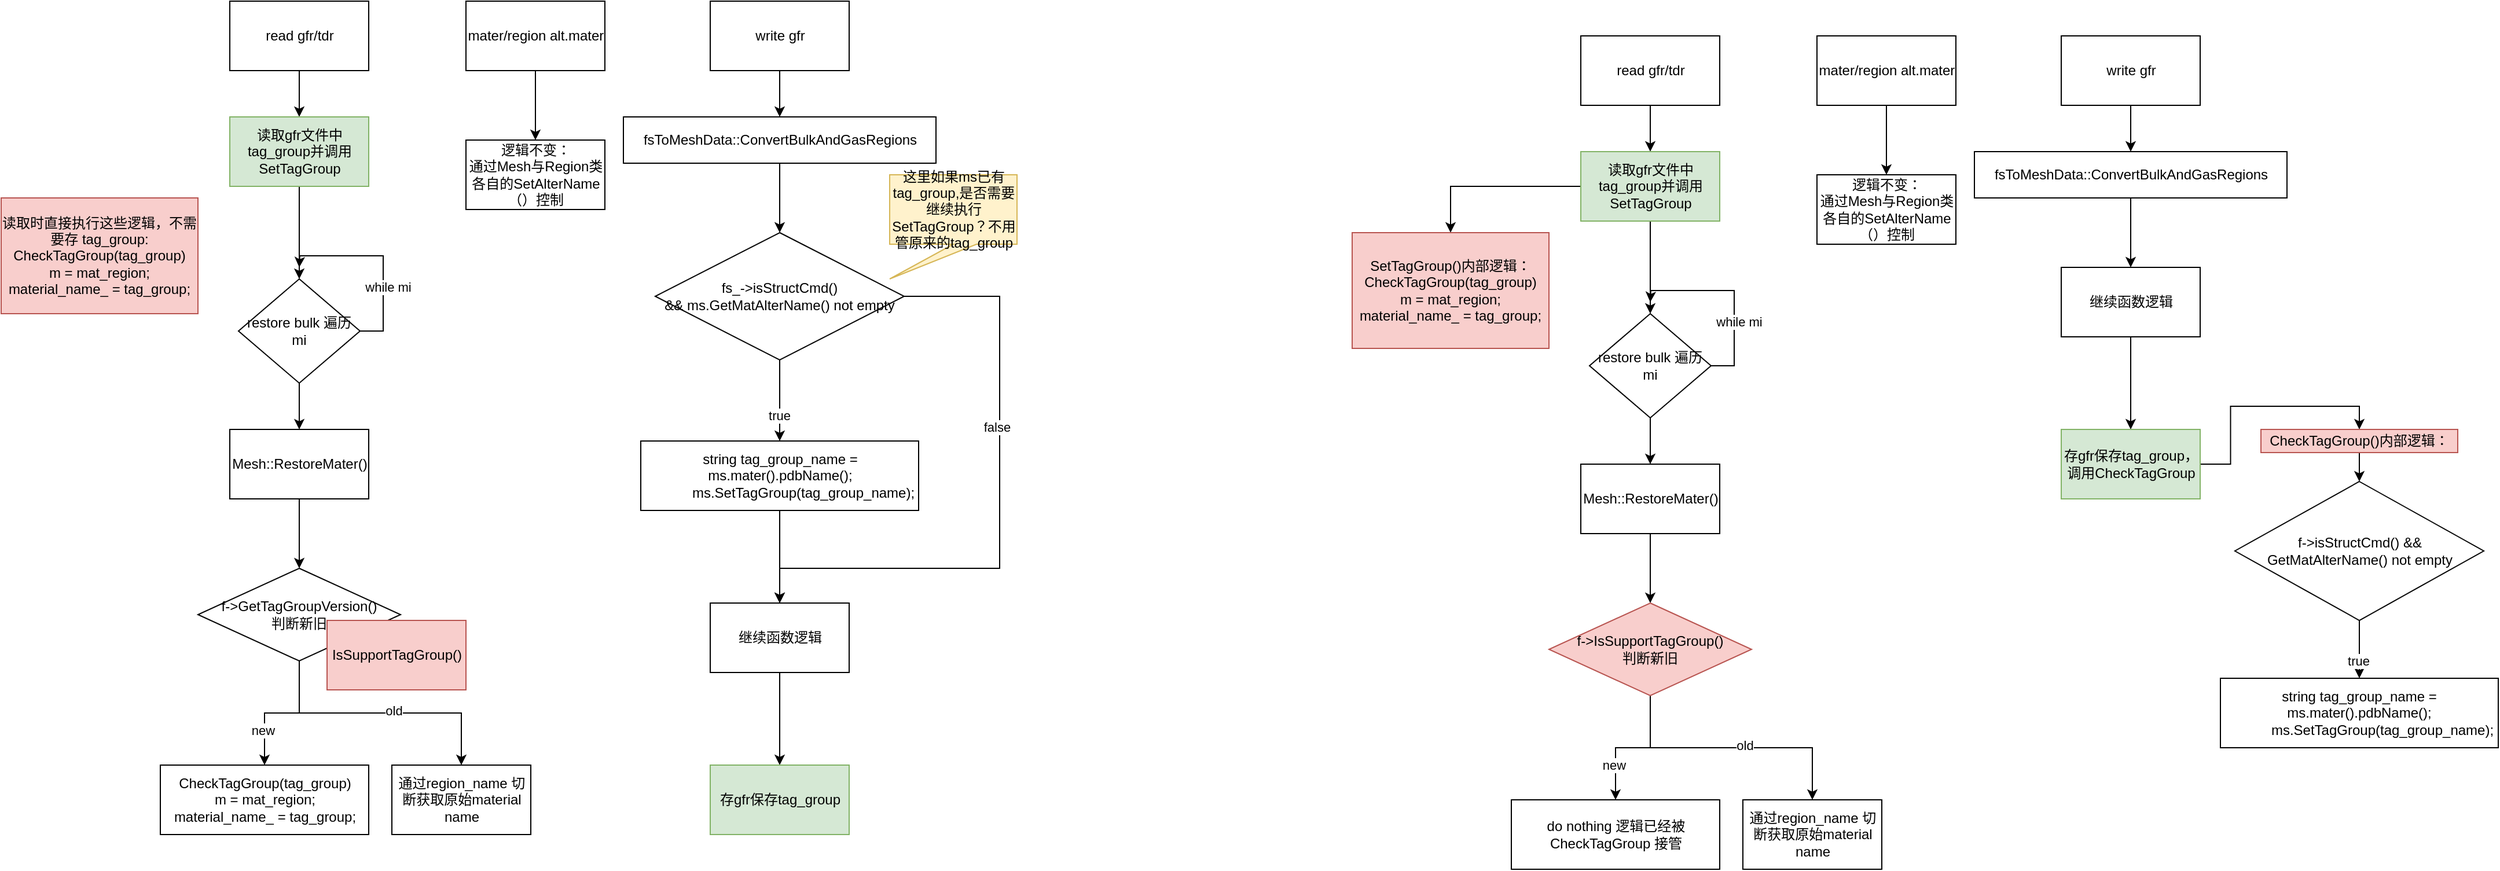 <mxfile version="28.2.4">
  <diagram name="第 1 页" id="zQ5DOcV0YgHfXO1Tq6L7">
    <mxGraphModel dx="3025" dy="719" grid="1" gridSize="10" guides="1" tooltips="1" connect="1" arrows="1" fold="1" page="1" pageScale="1" pageWidth="827" pageHeight="1169" math="0" shadow="0">
      <root>
        <mxCell id="0" />
        <mxCell id="1" parent="0" />
        <mxCell id="tamCuUPaQzQzVOTZNICU-41" value="" style="edgeStyle=orthogonalEdgeStyle;rounded=0;orthogonalLoop=1;jettySize=auto;html=1;" edge="1" parent="1" source="tamCuUPaQzQzVOTZNICU-1" target="tamCuUPaQzQzVOTZNICU-40">
          <mxGeometry relative="1" as="geometry" />
        </mxCell>
        <mxCell id="tamCuUPaQzQzVOTZNICU-1" value="read gfr/tdr" style="rounded=0;whiteSpace=wrap;html=1;" vertex="1" parent="1">
          <mxGeometry x="-679.5" width="120" height="60" as="geometry" />
        </mxCell>
        <mxCell id="tamCuUPaQzQzVOTZNICU-10" style="edgeStyle=orthogonalEdgeStyle;rounded=0;orthogonalLoop=1;jettySize=auto;html=1;exitX=0.5;exitY=1;exitDx=0;exitDy=0;" edge="1" parent="1" source="tamCuUPaQzQzVOTZNICU-3" target="tamCuUPaQzQzVOTZNICU-8">
          <mxGeometry relative="1" as="geometry" />
        </mxCell>
        <mxCell id="tamCuUPaQzQzVOTZNICU-11" style="edgeStyle=orthogonalEdgeStyle;rounded=0;orthogonalLoop=1;jettySize=auto;html=1;exitX=1;exitY=0.5;exitDx=0;exitDy=0;" edge="1" parent="1" source="tamCuUPaQzQzVOTZNICU-3">
          <mxGeometry relative="1" as="geometry">
            <mxPoint x="-619.5" y="230" as="targetPoint" />
          </mxGeometry>
        </mxCell>
        <mxCell id="tamCuUPaQzQzVOTZNICU-21" value="while mi" style="edgeLabel;html=1;align=center;verticalAlign=middle;resizable=0;points=[];" vertex="1" connectable="0" parent="tamCuUPaQzQzVOTZNICU-11">
          <mxGeometry x="-0.307" y="-3" relative="1" as="geometry">
            <mxPoint x="1" as="offset" />
          </mxGeometry>
        </mxCell>
        <mxCell id="tamCuUPaQzQzVOTZNICU-3" value="restore bulk 遍历 mi" style="rhombus;whiteSpace=wrap;html=1;" vertex="1" parent="1">
          <mxGeometry x="-672" y="240" width="105" height="90" as="geometry" />
        </mxCell>
        <mxCell id="tamCuUPaQzQzVOTZNICU-5" style="edgeStyle=orthogonalEdgeStyle;rounded=0;orthogonalLoop=1;jettySize=auto;html=1;" edge="1" parent="1" source="tamCuUPaQzQzVOTZNICU-4">
          <mxGeometry relative="1" as="geometry">
            <mxPoint x="-415.5" y="120" as="targetPoint" />
          </mxGeometry>
        </mxCell>
        <mxCell id="tamCuUPaQzQzVOTZNICU-4" value="mater/region alt.mater" style="rounded=0;whiteSpace=wrap;html=1;" vertex="1" parent="1">
          <mxGeometry x="-475.5" width="120" height="60" as="geometry" />
        </mxCell>
        <mxCell id="tamCuUPaQzQzVOTZNICU-6" value="逻辑不变：&lt;div&gt;通过Mesh与Region类各自的SetAlterName（）控制&lt;/div&gt;" style="rounded=0;whiteSpace=wrap;html=1;" vertex="1" parent="1">
          <mxGeometry x="-475.5" y="120" width="120" height="60" as="geometry" />
        </mxCell>
        <mxCell id="tamCuUPaQzQzVOTZNICU-12" style="edgeStyle=orthogonalEdgeStyle;rounded=0;orthogonalLoop=1;jettySize=auto;html=1;exitX=0.5;exitY=1;exitDx=0;exitDy=0;" edge="1" parent="1" source="tamCuUPaQzQzVOTZNICU-8">
          <mxGeometry relative="1" as="geometry">
            <mxPoint x="-619.5" y="490" as="targetPoint" />
          </mxGeometry>
        </mxCell>
        <mxCell id="tamCuUPaQzQzVOTZNICU-8" value="&lt;span style=&quot;text-align: left;&quot;&gt;Mesh::RestoreMater()&lt;/span&gt;" style="rounded=0;whiteSpace=wrap;html=1;" vertex="1" parent="1">
          <mxGeometry x="-679.5" y="370" width="120" height="60" as="geometry" />
        </mxCell>
        <mxCell id="tamCuUPaQzQzVOTZNICU-16" value="" style="edgeStyle=orthogonalEdgeStyle;rounded=0;orthogonalLoop=1;jettySize=auto;html=1;" edge="1" parent="1" source="tamCuUPaQzQzVOTZNICU-13" target="tamCuUPaQzQzVOTZNICU-15">
          <mxGeometry relative="1" as="geometry" />
        </mxCell>
        <mxCell id="tamCuUPaQzQzVOTZNICU-19" value="new" style="edgeLabel;html=1;align=center;verticalAlign=middle;resizable=0;points=[];" vertex="1" connectable="0" parent="tamCuUPaQzQzVOTZNICU-16">
          <mxGeometry x="0.5" y="-2" relative="1" as="geometry">
            <mxPoint as="offset" />
          </mxGeometry>
        </mxCell>
        <mxCell id="tamCuUPaQzQzVOTZNICU-18" value="" style="edgeStyle=orthogonalEdgeStyle;rounded=0;orthogonalLoop=1;jettySize=auto;html=1;" edge="1" parent="1" source="tamCuUPaQzQzVOTZNICU-13" target="tamCuUPaQzQzVOTZNICU-17">
          <mxGeometry relative="1" as="geometry" />
        </mxCell>
        <mxCell id="tamCuUPaQzQzVOTZNICU-20" value="old" style="edgeLabel;html=1;align=center;verticalAlign=middle;resizable=0;points=[];" vertex="1" connectable="0" parent="tamCuUPaQzQzVOTZNICU-18">
          <mxGeometry x="0.096" y="2" relative="1" as="geometry">
            <mxPoint as="offset" />
          </mxGeometry>
        </mxCell>
        <mxCell id="tamCuUPaQzQzVOTZNICU-13" value="f-&amp;gt;GetTagGroupVersion()&lt;div&gt;判断新旧&lt;/div&gt;" style="rhombus;whiteSpace=wrap;html=1;" vertex="1" parent="1">
          <mxGeometry x="-707" y="490" width="175" height="80" as="geometry" />
        </mxCell>
        <mxCell id="tamCuUPaQzQzVOTZNICU-15" value="CheckTagGroup(tag_group)&lt;div&gt;&lt;span style=&quot;background-color: transparent; color: light-dark(rgb(0, 0, 0), rgb(255, 255, 255));&quot;&gt;m = mat_region;&lt;/span&gt;&lt;div&gt;&lt;div&gt;material_name_ = tag_group;&lt;/div&gt;&lt;/div&gt;&lt;/div&gt;" style="whiteSpace=wrap;html=1;" vertex="1" parent="1">
          <mxGeometry x="-739.5" y="660" width="180" height="60" as="geometry" />
        </mxCell>
        <mxCell id="tamCuUPaQzQzVOTZNICU-17" value="通过region_name 切断获取原始material name" style="whiteSpace=wrap;html=1;" vertex="1" parent="1">
          <mxGeometry x="-539.5" y="660" width="120" height="60" as="geometry" />
        </mxCell>
        <mxCell id="tamCuUPaQzQzVOTZNICU-24" value="" style="edgeStyle=orthogonalEdgeStyle;rounded=0;orthogonalLoop=1;jettySize=auto;html=1;" edge="1" parent="1" source="tamCuUPaQzQzVOTZNICU-22" target="tamCuUPaQzQzVOTZNICU-23">
          <mxGeometry relative="1" as="geometry" />
        </mxCell>
        <mxCell id="tamCuUPaQzQzVOTZNICU-22" value="write gfr" style="rounded=0;whiteSpace=wrap;html=1;" vertex="1" parent="1">
          <mxGeometry x="-264.5" width="120" height="60" as="geometry" />
        </mxCell>
        <mxCell id="tamCuUPaQzQzVOTZNICU-29" value="" style="edgeStyle=orthogonalEdgeStyle;rounded=0;orthogonalLoop=1;jettySize=auto;html=1;" edge="1" parent="1" source="tamCuUPaQzQzVOTZNICU-23" target="tamCuUPaQzQzVOTZNICU-28">
          <mxGeometry relative="1" as="geometry" />
        </mxCell>
        <mxCell id="tamCuUPaQzQzVOTZNICU-23" value="fsToMeshData::ConvertBulkAndGasRegions" style="rounded=0;whiteSpace=wrap;html=1;" vertex="1" parent="1">
          <mxGeometry x="-339.5" y="100" width="270" height="40" as="geometry" />
        </mxCell>
        <mxCell id="tamCuUPaQzQzVOTZNICU-32" value="" style="edgeStyle=orthogonalEdgeStyle;rounded=0;orthogonalLoop=1;jettySize=auto;html=1;" edge="1" parent="1" source="tamCuUPaQzQzVOTZNICU-28" target="tamCuUPaQzQzVOTZNICU-31">
          <mxGeometry relative="1" as="geometry" />
        </mxCell>
        <mxCell id="tamCuUPaQzQzVOTZNICU-33" value="true" style="edgeLabel;html=1;align=center;verticalAlign=middle;resizable=0;points=[];" vertex="1" connectable="0" parent="tamCuUPaQzQzVOTZNICU-32">
          <mxGeometry x="0.371" y="-1" relative="1" as="geometry">
            <mxPoint as="offset" />
          </mxGeometry>
        </mxCell>
        <mxCell id="tamCuUPaQzQzVOTZNICU-38" style="edgeStyle=orthogonalEdgeStyle;rounded=0;orthogonalLoop=1;jettySize=auto;html=1;entryX=0.5;entryY=0;entryDx=0;entryDy=0;" edge="1" parent="1" source="tamCuUPaQzQzVOTZNICU-28" target="tamCuUPaQzQzVOTZNICU-36">
          <mxGeometry relative="1" as="geometry">
            <mxPoint x="15.5" y="520" as="targetPoint" />
            <Array as="points">
              <mxPoint x="-14.5" y="255" />
              <mxPoint x="-14.5" y="490" />
              <mxPoint x="-204.5" y="490" />
            </Array>
          </mxGeometry>
        </mxCell>
        <mxCell id="tamCuUPaQzQzVOTZNICU-39" value="false" style="edgeLabel;html=1;align=center;verticalAlign=middle;resizable=0;points=[];" vertex="1" connectable="0" parent="tamCuUPaQzQzVOTZNICU-38">
          <mxGeometry x="-0.276" y="-3" relative="1" as="geometry">
            <mxPoint y="1" as="offset" />
          </mxGeometry>
        </mxCell>
        <mxCell id="tamCuUPaQzQzVOTZNICU-28" value="fs_-&amp;gt;isStructCmd() &amp;amp;&amp;amp;&amp;nbsp;ms.GetMatAlterName() not empty" style="rhombus;whiteSpace=wrap;html=1;rounded=0;" vertex="1" parent="1">
          <mxGeometry x="-312" y="200" width="215" height="110" as="geometry" />
        </mxCell>
        <mxCell id="tamCuUPaQzQzVOTZNICU-37" value="" style="edgeStyle=orthogonalEdgeStyle;rounded=0;orthogonalLoop=1;jettySize=auto;html=1;" edge="1" parent="1" source="tamCuUPaQzQzVOTZNICU-31" target="tamCuUPaQzQzVOTZNICU-36">
          <mxGeometry relative="1" as="geometry" />
        </mxCell>
        <mxCell id="tamCuUPaQzQzVOTZNICU-31" value="&lt;div&gt;string tag_group_name = ms.mater().pdbName();&lt;/div&gt;&lt;div&gt;&amp;nbsp; &amp;nbsp; &amp;nbsp; &amp;nbsp; &amp;nbsp; &amp;nbsp; ms.SetTagGroup(tag_group_name);&lt;/div&gt;" style="whiteSpace=wrap;html=1;rounded=0;" vertex="1" parent="1">
          <mxGeometry x="-324.5" y="380" width="240" height="60" as="geometry" />
        </mxCell>
        <mxCell id="tamCuUPaQzQzVOTZNICU-45" value="" style="edgeStyle=orthogonalEdgeStyle;rounded=0;orthogonalLoop=1;jettySize=auto;html=1;" edge="1" parent="1" source="tamCuUPaQzQzVOTZNICU-36" target="tamCuUPaQzQzVOTZNICU-44">
          <mxGeometry relative="1" as="geometry" />
        </mxCell>
        <mxCell id="tamCuUPaQzQzVOTZNICU-36" value="继续函数逻辑" style="whiteSpace=wrap;html=1;rounded=0;" vertex="1" parent="1">
          <mxGeometry x="-264.5" y="520" width="120" height="60" as="geometry" />
        </mxCell>
        <mxCell id="tamCuUPaQzQzVOTZNICU-42" style="edgeStyle=orthogonalEdgeStyle;rounded=0;orthogonalLoop=1;jettySize=auto;html=1;" edge="1" parent="1" source="tamCuUPaQzQzVOTZNICU-40" target="tamCuUPaQzQzVOTZNICU-3">
          <mxGeometry relative="1" as="geometry" />
        </mxCell>
        <mxCell id="tamCuUPaQzQzVOTZNICU-40" value="读取gfr文件中tag_group并调用SetTagGroup" style="whiteSpace=wrap;html=1;rounded=0;fillColor=#d5e8d4;strokeColor=#82b366;" vertex="1" parent="1">
          <mxGeometry x="-679.5" y="100" width="120" height="60" as="geometry" />
        </mxCell>
        <mxCell id="tamCuUPaQzQzVOTZNICU-44" value="存gfr保存tag_group" style="whiteSpace=wrap;html=1;rounded=0;fillColor=#d5e8d4;strokeColor=#82b366;" vertex="1" parent="1">
          <mxGeometry x="-264.5" y="660" width="120" height="60" as="geometry" />
        </mxCell>
        <mxCell id="tamCuUPaQzQzVOTZNICU-46" value="这里如果ms已有tag_group,是否需要继续执行SetTagGroup？不用管原来的tag_group" style="shape=callout;whiteSpace=wrap;html=1;perimeter=calloutPerimeter;fillColor=#fff2cc;strokeColor=#d6b656;position2=0;rotation=0;" vertex="1" parent="1">
          <mxGeometry x="-109.5" y="150" width="110" height="90" as="geometry" />
        </mxCell>
        <mxCell id="tamCuUPaQzQzVOTZNICU-47" value="&lt;span style=&quot;text-align: left;&quot;&gt;IsSupportTagGroup()&lt;/span&gt;" style="rounded=0;whiteSpace=wrap;html=1;fillColor=#f8cecc;strokeColor=#b85450;" vertex="1" parent="1">
          <mxGeometry x="-595.5" y="535" width="120" height="60" as="geometry" />
        </mxCell>
        <mxCell id="tamCuUPaQzQzVOTZNICU-48" value="&lt;div&gt;读取时直接执行这些逻辑，不需要存 tag_group:&lt;/div&gt;CheckTagGroup(tag_group)&lt;div&gt;&lt;span style=&quot;background-color: transparent; color: light-dark(rgb(0, 0, 0), rgb(255, 255, 255));&quot;&gt;m = mat_region;&lt;/span&gt;&lt;div&gt;material_name_ = tag_group;&lt;/div&gt;&lt;/div&gt;" style="rounded=0;whiteSpace=wrap;html=1;fillColor=#f8cecc;strokeColor=#b85450;" vertex="1" parent="1">
          <mxGeometry x="-877" y="170" width="170" height="100" as="geometry" />
        </mxCell>
        <mxCell id="tamCuUPaQzQzVOTZNICU-50" value="" style="edgeStyle=orthogonalEdgeStyle;rounded=0;orthogonalLoop=1;jettySize=auto;html=1;" edge="1" parent="1" source="tamCuUPaQzQzVOTZNICU-51" target="tamCuUPaQzQzVOTZNICU-82">
          <mxGeometry relative="1" as="geometry" />
        </mxCell>
        <mxCell id="tamCuUPaQzQzVOTZNICU-51" value="read gfr/tdr" style="rounded=0;whiteSpace=wrap;html=1;" vertex="1" parent="1">
          <mxGeometry x="487.5" y="30" width="120" height="60" as="geometry" />
        </mxCell>
        <mxCell id="tamCuUPaQzQzVOTZNICU-52" style="edgeStyle=orthogonalEdgeStyle;rounded=0;orthogonalLoop=1;jettySize=auto;html=1;exitX=0.5;exitY=1;exitDx=0;exitDy=0;" edge="1" parent="1" source="tamCuUPaQzQzVOTZNICU-55" target="tamCuUPaQzQzVOTZNICU-60">
          <mxGeometry relative="1" as="geometry" />
        </mxCell>
        <mxCell id="tamCuUPaQzQzVOTZNICU-53" style="edgeStyle=orthogonalEdgeStyle;rounded=0;orthogonalLoop=1;jettySize=auto;html=1;exitX=1;exitY=0.5;exitDx=0;exitDy=0;" edge="1" parent="1" source="tamCuUPaQzQzVOTZNICU-55">
          <mxGeometry relative="1" as="geometry">
            <mxPoint x="547.5" y="260" as="targetPoint" />
          </mxGeometry>
        </mxCell>
        <mxCell id="tamCuUPaQzQzVOTZNICU-54" value="while mi" style="edgeLabel;html=1;align=center;verticalAlign=middle;resizable=0;points=[];" vertex="1" connectable="0" parent="tamCuUPaQzQzVOTZNICU-53">
          <mxGeometry x="-0.307" y="-3" relative="1" as="geometry">
            <mxPoint x="1" as="offset" />
          </mxGeometry>
        </mxCell>
        <mxCell id="tamCuUPaQzQzVOTZNICU-55" value="restore bulk 遍历 mi" style="rhombus;whiteSpace=wrap;html=1;" vertex="1" parent="1">
          <mxGeometry x="495" y="270" width="105" height="90" as="geometry" />
        </mxCell>
        <mxCell id="tamCuUPaQzQzVOTZNICU-56" style="edgeStyle=orthogonalEdgeStyle;rounded=0;orthogonalLoop=1;jettySize=auto;html=1;" edge="1" parent="1" source="tamCuUPaQzQzVOTZNICU-57">
          <mxGeometry relative="1" as="geometry">
            <mxPoint x="751.5" y="150" as="targetPoint" />
          </mxGeometry>
        </mxCell>
        <mxCell id="tamCuUPaQzQzVOTZNICU-57" value="mater/region alt.mater" style="rounded=0;whiteSpace=wrap;html=1;" vertex="1" parent="1">
          <mxGeometry x="691.5" y="30" width="120" height="60" as="geometry" />
        </mxCell>
        <mxCell id="tamCuUPaQzQzVOTZNICU-58" value="逻辑不变：&lt;div&gt;通过Mesh与Region类各自的SetAlterName（）控制&lt;/div&gt;" style="rounded=0;whiteSpace=wrap;html=1;" vertex="1" parent="1">
          <mxGeometry x="691.5" y="150" width="120" height="60" as="geometry" />
        </mxCell>
        <mxCell id="tamCuUPaQzQzVOTZNICU-59" style="edgeStyle=orthogonalEdgeStyle;rounded=0;orthogonalLoop=1;jettySize=auto;html=1;exitX=0.5;exitY=1;exitDx=0;exitDy=0;" edge="1" parent="1" source="tamCuUPaQzQzVOTZNICU-60">
          <mxGeometry relative="1" as="geometry">
            <mxPoint x="547.5" y="520" as="targetPoint" />
          </mxGeometry>
        </mxCell>
        <mxCell id="tamCuUPaQzQzVOTZNICU-60" value="&lt;span style=&quot;text-align: left;&quot;&gt;Mesh::RestoreMater()&lt;/span&gt;" style="rounded=0;whiteSpace=wrap;html=1;" vertex="1" parent="1">
          <mxGeometry x="487.5" y="400" width="120" height="60" as="geometry" />
        </mxCell>
        <mxCell id="tamCuUPaQzQzVOTZNICU-61" value="" style="edgeStyle=orthogonalEdgeStyle;rounded=0;orthogonalLoop=1;jettySize=auto;html=1;" edge="1" parent="1" source="tamCuUPaQzQzVOTZNICU-65" target="tamCuUPaQzQzVOTZNICU-66">
          <mxGeometry relative="1" as="geometry" />
        </mxCell>
        <mxCell id="tamCuUPaQzQzVOTZNICU-62" value="new" style="edgeLabel;html=1;align=center;verticalAlign=middle;resizable=0;points=[];" vertex="1" connectable="0" parent="tamCuUPaQzQzVOTZNICU-61">
          <mxGeometry x="0.5" y="-2" relative="1" as="geometry">
            <mxPoint as="offset" />
          </mxGeometry>
        </mxCell>
        <mxCell id="tamCuUPaQzQzVOTZNICU-63" value="" style="edgeStyle=orthogonalEdgeStyle;rounded=0;orthogonalLoop=1;jettySize=auto;html=1;" edge="1" parent="1" source="tamCuUPaQzQzVOTZNICU-65" target="tamCuUPaQzQzVOTZNICU-67">
          <mxGeometry relative="1" as="geometry" />
        </mxCell>
        <mxCell id="tamCuUPaQzQzVOTZNICU-64" value="old" style="edgeLabel;html=1;align=center;verticalAlign=middle;resizable=0;points=[];" vertex="1" connectable="0" parent="tamCuUPaQzQzVOTZNICU-63">
          <mxGeometry x="0.096" y="2" relative="1" as="geometry">
            <mxPoint as="offset" />
          </mxGeometry>
        </mxCell>
        <mxCell id="tamCuUPaQzQzVOTZNICU-65" value="f-&amp;gt;&lt;span style=&quot;text-align: left;&quot;&gt;IsSupportTagGroup&lt;/span&gt;()&lt;div&gt;判断新旧&lt;/div&gt;" style="rhombus;whiteSpace=wrap;html=1;fillColor=#f8cecc;strokeColor=#b85450;" vertex="1" parent="1">
          <mxGeometry x="460" y="520" width="175" height="80" as="geometry" />
        </mxCell>
        <mxCell id="tamCuUPaQzQzVOTZNICU-66" value="do nothing 逻辑已经被 CheckTagGroup 接管" style="whiteSpace=wrap;html=1;" vertex="1" parent="1">
          <mxGeometry x="427.5" y="690" width="180" height="60" as="geometry" />
        </mxCell>
        <mxCell id="tamCuUPaQzQzVOTZNICU-67" value="通过region_name 切断获取原始material name" style="whiteSpace=wrap;html=1;" vertex="1" parent="1">
          <mxGeometry x="627.5" y="690" width="120" height="60" as="geometry" />
        </mxCell>
        <mxCell id="tamCuUPaQzQzVOTZNICU-68" value="" style="edgeStyle=orthogonalEdgeStyle;rounded=0;orthogonalLoop=1;jettySize=auto;html=1;" edge="1" parent="1" source="tamCuUPaQzQzVOTZNICU-69" target="tamCuUPaQzQzVOTZNICU-71">
          <mxGeometry relative="1" as="geometry" />
        </mxCell>
        <mxCell id="tamCuUPaQzQzVOTZNICU-69" value="write gfr" style="rounded=0;whiteSpace=wrap;html=1;" vertex="1" parent="1">
          <mxGeometry x="902.5" y="30" width="120" height="60" as="geometry" />
        </mxCell>
        <mxCell id="tamCuUPaQzQzVOTZNICU-70" value="" style="edgeStyle=orthogonalEdgeStyle;rounded=0;orthogonalLoop=1;jettySize=auto;html=1;" edge="1" parent="1" source="tamCuUPaQzQzVOTZNICU-71">
          <mxGeometry relative="1" as="geometry">
            <mxPoint x="962.5" y="230" as="targetPoint" />
          </mxGeometry>
        </mxCell>
        <mxCell id="tamCuUPaQzQzVOTZNICU-71" value="fsToMeshData::ConvertBulkAndGasRegions" style="rounded=0;whiteSpace=wrap;html=1;" vertex="1" parent="1">
          <mxGeometry x="827.5" y="130" width="270" height="40" as="geometry" />
        </mxCell>
        <mxCell id="tamCuUPaQzQzVOTZNICU-79" value="" style="edgeStyle=orthogonalEdgeStyle;rounded=0;orthogonalLoop=1;jettySize=auto;html=1;" edge="1" parent="1" source="tamCuUPaQzQzVOTZNICU-80" target="tamCuUPaQzQzVOTZNICU-83">
          <mxGeometry relative="1" as="geometry" />
        </mxCell>
        <mxCell id="tamCuUPaQzQzVOTZNICU-80" value="继续函数逻辑" style="whiteSpace=wrap;html=1;rounded=0;" vertex="1" parent="1">
          <mxGeometry x="902.5" y="230" width="120" height="60" as="geometry" />
        </mxCell>
        <mxCell id="tamCuUPaQzQzVOTZNICU-81" style="edgeStyle=orthogonalEdgeStyle;rounded=0;orthogonalLoop=1;jettySize=auto;html=1;" edge="1" parent="1" source="tamCuUPaQzQzVOTZNICU-82" target="tamCuUPaQzQzVOTZNICU-55">
          <mxGeometry relative="1" as="geometry" />
        </mxCell>
        <mxCell id="tamCuUPaQzQzVOTZNICU-87" style="edgeStyle=orthogonalEdgeStyle;rounded=0;orthogonalLoop=1;jettySize=auto;html=1;" edge="1" parent="1" source="tamCuUPaQzQzVOTZNICU-82" target="tamCuUPaQzQzVOTZNICU-86">
          <mxGeometry relative="1" as="geometry" />
        </mxCell>
        <mxCell id="tamCuUPaQzQzVOTZNICU-82" value="读取gfr文件中tag_group并调用SetTagGroup" style="whiteSpace=wrap;html=1;rounded=0;fillColor=#d5e8d4;strokeColor=#82b366;" vertex="1" parent="1">
          <mxGeometry x="487.5" y="130" width="120" height="60" as="geometry" />
        </mxCell>
        <mxCell id="tamCuUPaQzQzVOTZNICU-100" style="edgeStyle=orthogonalEdgeStyle;rounded=0;orthogonalLoop=1;jettySize=auto;html=1;entryX=0.5;entryY=0;entryDx=0;entryDy=0;" edge="1" parent="1" source="tamCuUPaQzQzVOTZNICU-83" target="tamCuUPaQzQzVOTZNICU-97">
          <mxGeometry relative="1" as="geometry" />
        </mxCell>
        <mxCell id="tamCuUPaQzQzVOTZNICU-83" value="存gfr保存tag_group，调用CheckTagGroup" style="whiteSpace=wrap;html=1;rounded=0;fillColor=#d5e8d4;strokeColor=#82b366;" vertex="1" parent="1">
          <mxGeometry x="902.5" y="370" width="120" height="60" as="geometry" />
        </mxCell>
        <mxCell id="tamCuUPaQzQzVOTZNICU-86" value="&lt;div&gt;SetTagGroup()内部逻辑：&lt;/div&gt;CheckTagGroup(tag_group)&lt;div&gt;&lt;span style=&quot;background-color: transparent; color: light-dark(rgb(0, 0, 0), rgb(255, 255, 255));&quot;&gt;m = mat_region;&lt;/span&gt;&lt;div&gt;material_name_ = tag_group;&lt;/div&gt;&lt;/div&gt;" style="rounded=0;whiteSpace=wrap;html=1;fillColor=#f8cecc;strokeColor=#b85450;" vertex="1" parent="1">
          <mxGeometry x="290" y="200" width="170" height="100" as="geometry" />
        </mxCell>
        <mxCell id="tamCuUPaQzQzVOTZNICU-89" value="" style="edgeStyle=orthogonalEdgeStyle;rounded=0;orthogonalLoop=1;jettySize=auto;html=1;" edge="1" parent="1" source="tamCuUPaQzQzVOTZNICU-91" target="tamCuUPaQzQzVOTZNICU-92">
          <mxGeometry relative="1" as="geometry" />
        </mxCell>
        <mxCell id="tamCuUPaQzQzVOTZNICU-90" value="true" style="edgeLabel;html=1;align=center;verticalAlign=middle;resizable=0;points=[];" vertex="1" connectable="0" parent="tamCuUPaQzQzVOTZNICU-89">
          <mxGeometry x="0.371" y="-1" relative="1" as="geometry">
            <mxPoint as="offset" />
          </mxGeometry>
        </mxCell>
        <mxCell id="tamCuUPaQzQzVOTZNICU-91" value="f-&amp;gt;isStructCmd() &amp;amp;&amp;amp; GetMatAlterName() not empty" style="rhombus;whiteSpace=wrap;html=1;rounded=0;" vertex="1" parent="1">
          <mxGeometry x="1052.5" y="415" width="215" height="120" as="geometry" />
        </mxCell>
        <mxCell id="tamCuUPaQzQzVOTZNICU-92" value="&lt;div&gt;string tag_group_name = ms.mater().pdbName();&lt;/div&gt;&lt;div&gt;&amp;nbsp; &amp;nbsp; &amp;nbsp; &amp;nbsp; &amp;nbsp; &amp;nbsp; ms.SetTagGroup(tag_group_name);&lt;/div&gt;" style="whiteSpace=wrap;html=1;rounded=0;" vertex="1" parent="1">
          <mxGeometry x="1040" y="585" width="240" height="60" as="geometry" />
        </mxCell>
        <mxCell id="tamCuUPaQzQzVOTZNICU-101" style="edgeStyle=orthogonalEdgeStyle;rounded=0;orthogonalLoop=1;jettySize=auto;html=1;exitX=0.5;exitY=1;exitDx=0;exitDy=0;" edge="1" parent="1" source="tamCuUPaQzQzVOTZNICU-97" target="tamCuUPaQzQzVOTZNICU-91">
          <mxGeometry relative="1" as="geometry" />
        </mxCell>
        <mxCell id="tamCuUPaQzQzVOTZNICU-97" value="&lt;div&gt;&lt;span style=&quot;background-color: transparent; color: light-dark(rgb(0, 0, 0), rgb(255, 255, 255));&quot;&gt;CheckTagGroup&lt;/span&gt;()内部逻辑：&lt;/div&gt;" style="rounded=0;whiteSpace=wrap;html=1;fillColor=#f8cecc;strokeColor=#b85450;" vertex="1" parent="1">
          <mxGeometry x="1075" y="370" width="170" height="20" as="geometry" />
        </mxCell>
      </root>
    </mxGraphModel>
  </diagram>
</mxfile>
